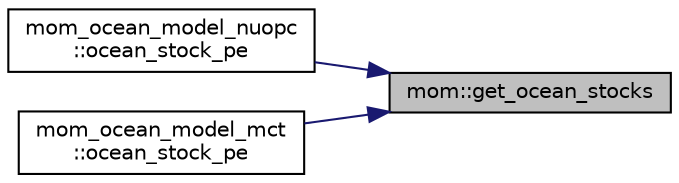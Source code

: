 digraph "mom::get_ocean_stocks"
{
 // INTERACTIVE_SVG=YES
 // LATEX_PDF_SIZE
  edge [fontname="Helvetica",fontsize="10",labelfontname="Helvetica",labelfontsize="10"];
  node [fontname="Helvetica",fontsize="10",shape=record];
  rankdir="RL";
  Node1 [label="mom::get_ocean_stocks",height=0.2,width=0.4,color="black", fillcolor="grey75", style="filled", fontcolor="black",tooltip="Find the global integrals of various quantities."];
  Node1 -> Node2 [dir="back",color="midnightblue",fontsize="10",style="solid",fontname="Helvetica"];
  Node2 [label="mom_ocean_model_nuopc\l::ocean_stock_pe",height=0.2,width=0.4,color="black", fillcolor="white", style="filled",URL="$namespacemom__ocean__model__nuopc.html#a8f12e00dd1cb9f454bca8ad2e74fde40",tooltip="Ocean_stock_pe - returns the integrated stocks of heat, water, etc. for conservation checks...."];
  Node1 -> Node3 [dir="back",color="midnightblue",fontsize="10",style="solid",fontname="Helvetica"];
  Node3 [label="mom_ocean_model_mct\l::ocean_stock_pe",height=0.2,width=0.4,color="black", fillcolor="white", style="filled",URL="$namespacemom__ocean__model__mct.html#af453e38e57801cebcc7145c370c30f28",tooltip="Ocean_stock_pe - returns the integrated stocks of heat, water, etc. for conservation checks...."];
}
